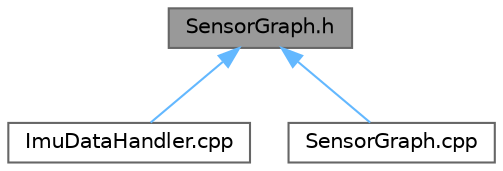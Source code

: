 digraph "SensorGraph.h"
{
 // LATEX_PDF_SIZE
  bgcolor="transparent";
  edge [fontname=Helvetica,fontsize=10,labelfontname=Helvetica,labelfontsize=10];
  node [fontname=Helvetica,fontsize=10,shape=box,height=0.2,width=0.4];
  Node1 [id="Node000001",label="SensorGraph.h",height=0.2,width=0.4,color="gray40", fillcolor="grey60", style="filled", fontcolor="black",tooltip="Definicja klasy SensorGraph do wyświetlania danych z czujników na wykresie."];
  Node1 -> Node2 [id="edge1_Node000001_Node000002",dir="back",color="steelblue1",style="solid",tooltip=" "];
  Node2 [id="Node000002",label="ImuDataHandler.cpp",height=0.2,width=0.4,color="grey40", fillcolor="white", style="filled",URL="$_imu_data_handler_8cpp.html",tooltip=" "];
  Node1 -> Node3 [id="edge2_Node000001_Node000003",dir="back",color="steelblue1",style="solid",tooltip=" "];
  Node3 [id="Node000003",label="SensorGraph.cpp",height=0.2,width=0.4,color="grey40", fillcolor="white", style="filled",URL="$_sensor_graph_8cpp.html",tooltip="Implementacja metod klasy SensorGraph."];
}
